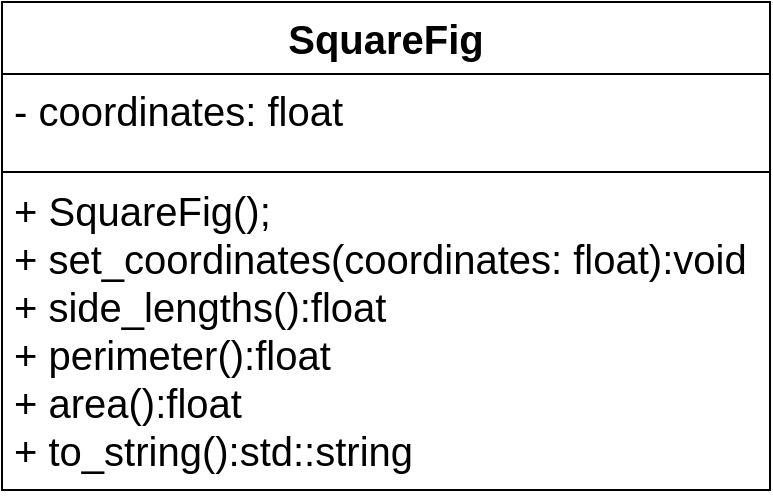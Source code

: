 <mxfile version="20.5.1" type="device"><diagram id="0QtYu8x5Wkvq_iO3Aykd" name="Page-1"><mxGraphModel dx="990" dy="551" grid="1" gridSize="12" guides="1" tooltips="1" connect="1" arrows="1" fold="1" page="1" pageScale="1" pageWidth="827" pageHeight="1169" math="0" shadow="0"><root><mxCell id="0"/><mxCell id="1" parent="0"/><mxCell id="z6aW7VZ99UWOFSHXVrQN-7" value="SquareFig" style="swimlane;fontStyle=1;align=center;verticalAlign=top;childLayout=stackLayout;horizontal=1;startSize=36;horizontalStack=0;resizeParent=1;resizeParentMax=0;resizeLast=0;collapsible=1;marginBottom=0;perimeterSpacing=3;fontSize=20;" parent="1" vertex="1"><mxGeometry x="300" y="84" width="384" height="244" as="geometry"/></mxCell><mxCell id="z6aW7VZ99UWOFSHXVrQN-8" value="- coordinates: float" style="text;strokeColor=none;fillColor=none;align=left;verticalAlign=top;spacingLeft=4;spacingRight=4;overflow=hidden;rotatable=0;points=[[0,0.5],[1,0.5]];portConstraint=eastwest;perimeterSpacing=3;spacing=2;fontSize=20;" parent="z6aW7VZ99UWOFSHXVrQN-7" vertex="1"><mxGeometry y="36" width="384" height="48" as="geometry"/></mxCell><mxCell id="z6aW7VZ99UWOFSHXVrQN-9" value="" style="line;strokeWidth=1;fillColor=none;align=left;verticalAlign=middle;spacingTop=-1;spacingLeft=3;spacingRight=3;rotatable=0;labelPosition=right;points=[];portConstraint=eastwest;perimeterSpacing=3;" parent="z6aW7VZ99UWOFSHXVrQN-7" vertex="1"><mxGeometry y="84" width="384" height="2" as="geometry"/></mxCell><mxCell id="z6aW7VZ99UWOFSHXVrQN-10" value="+ SquareFig();&#10;+ set_coordinates(coordinates: float):void&#10;+ side_lengths():float&#10;+ perimeter():float&#10;+ area():float&#10;+ to_string():std::string " style="text;strokeColor=none;fillColor=none;align=left;verticalAlign=top;spacingLeft=4;spacingRight=4;overflow=hidden;rotatable=0;points=[[0,0.5],[1,0.5]];portConstraint=eastwest;perimeterSpacing=3;fontSize=20;" parent="z6aW7VZ99UWOFSHXVrQN-7" vertex="1"><mxGeometry y="86" width="384" height="158" as="geometry"/></mxCell></root></mxGraphModel></diagram></mxfile>